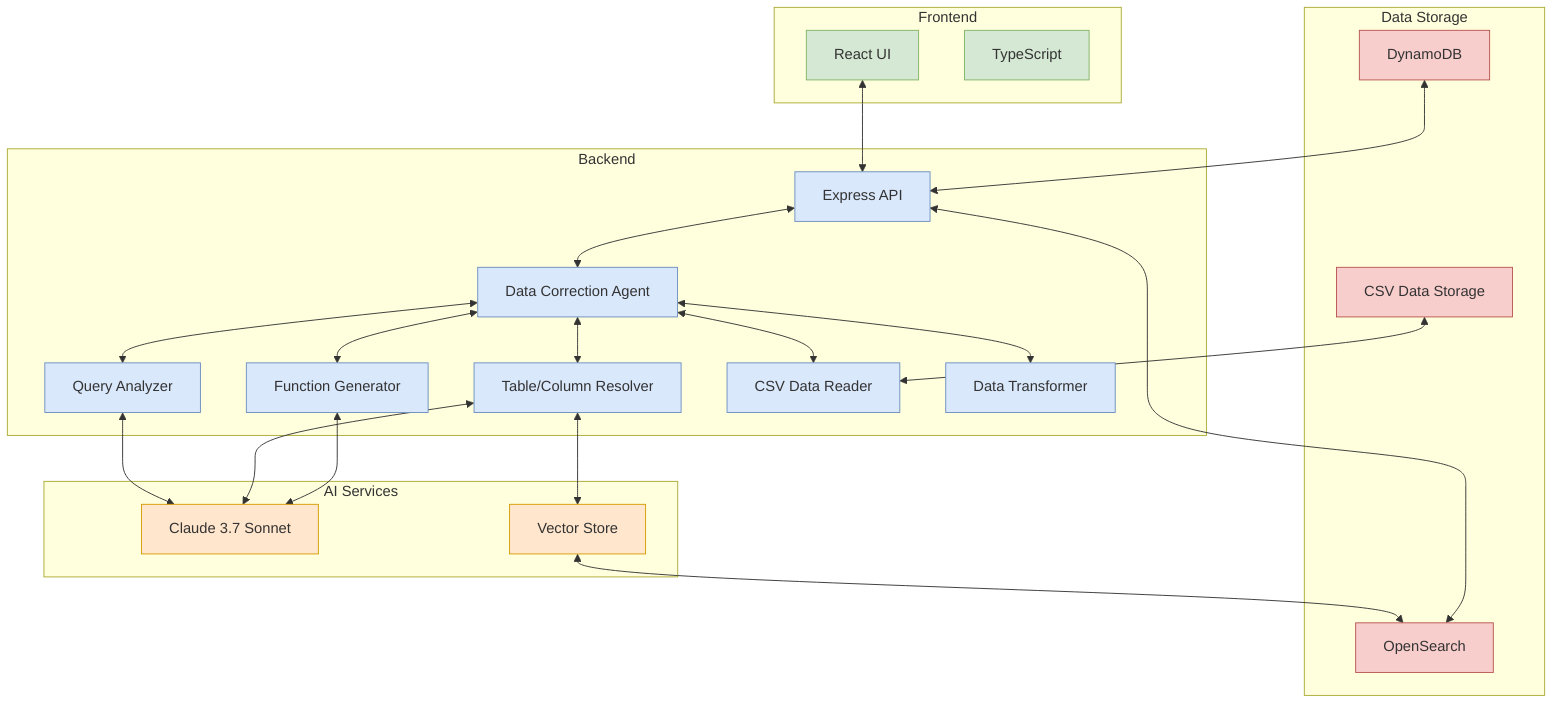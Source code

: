 flowchart TB
    subgraph "Frontend"
        UI[React UI]
        TS[TypeScript]
    end
    
    subgraph "Backend"
        API[Express API]
        AgentLogic[Data Correction Agent]
        FunctionGen[Function Generator]
        QueryAnalyzer[Query Analyzer]
        TableResolver[Table/Column Resolver]
        DataReader[CSV Data Reader]
        DataTransformer[Data Transformer]
    end
    
    subgraph "AI Services"
        LLM[Claude 3.7 Sonnet]
        VS[Vector Store]
    end
    
    subgraph "Data Storage"
        DDB[DynamoDB]
        OpenSearch[OpenSearch]
        CSVStore[CSV Data Storage]
    end
    
    UI <--> API
    API <--> AgentLogic
    AgentLogic <--> QueryAnalyzer
    AgentLogic <--> TableResolver
    AgentLogic <--> DataReader
    AgentLogic <--> FunctionGen
    AgentLogic <--> DataTransformer
    
    QueryAnalyzer <--> LLM
    TableResolver <--> VS
    TableResolver <--> LLM
    VS <--> OpenSearch
    
    FunctionGen <--> LLM
    
    DDB <--> API
    OpenSearch <--> API
    CSVStore <--> DataReader
    
    classDef frontend fill:#d5e8d4,stroke:#82b366;
    classDef backend fill:#dae8fc,stroke:#6c8ebf;
    classDef ai fill:#ffe6cc,stroke:#d79b00;
    classDef storage fill:#f8cecc,stroke:#b85450;
    
    class UI,TS frontend;
    class API,AgentLogic,FunctionGen,QueryAnalyzer,TableResolver,DataReader,DataTransformer backend;
    class LLM,VS ai;
    class DDB,OpenSearch,CSVStore storage;